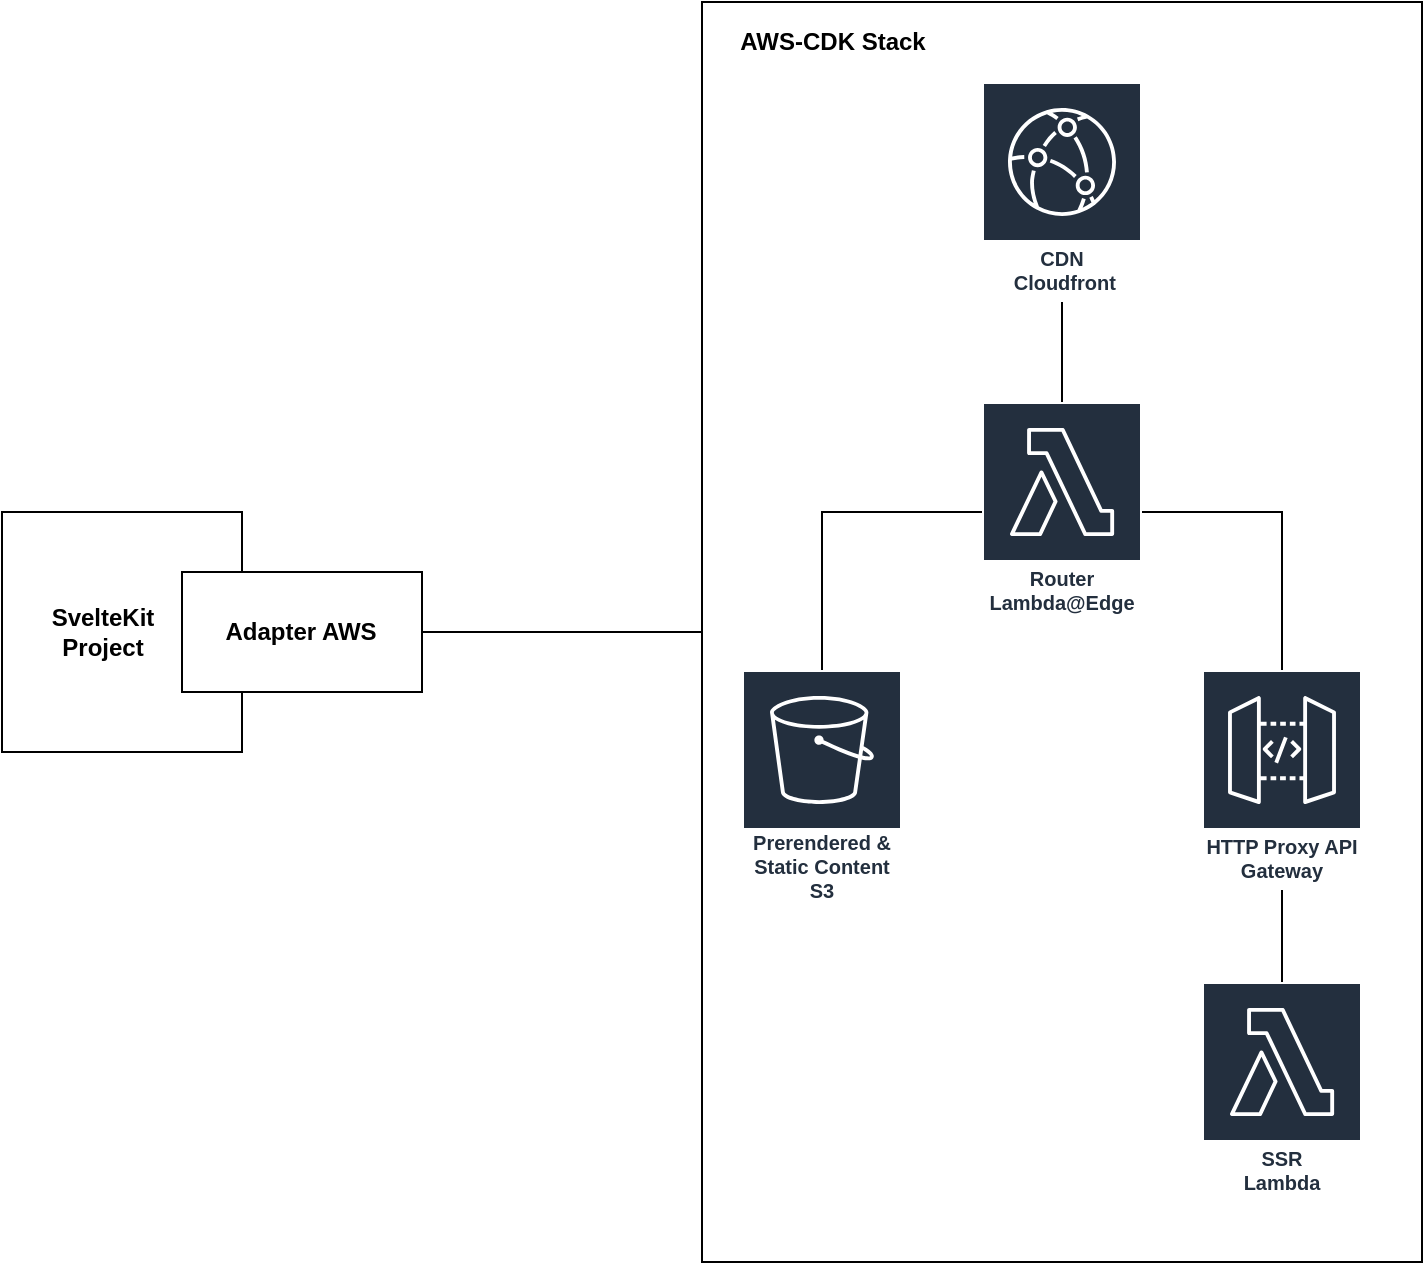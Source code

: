 <mxfile version="16.5.1" type="device"><diagram id="Ht1M8jgEwFfnCIfOTk4-" name="Page-1"><mxGraphModel dx="1106" dy="997" grid="1" gridSize="10" guides="1" tooltips="1" connect="1" arrows="1" fold="1" page="1" pageScale="1" pageWidth="1169" pageHeight="827" math="0" shadow="0"><root><mxCell id="0"/><mxCell id="1" parent="0"/><mxCell id="ulep6MaeRu_wHvCxp79e-1" value="" style="rounded=0;whiteSpace=wrap;html=1;" vertex="1" parent="1"><mxGeometry x="200" y="345" width="120" height="120" as="geometry"/></mxCell><mxCell id="ulep6MaeRu_wHvCxp79e-19" style="edgeStyle=orthogonalEdgeStyle;rounded=0;orthogonalLoop=1;jettySize=auto;html=1;endArrow=none;endFill=0;" edge="1" parent="1" source="ulep6MaeRu_wHvCxp79e-2" target="ulep6MaeRu_wHvCxp79e-5"><mxGeometry relative="1" as="geometry"/></mxCell><mxCell id="ulep6MaeRu_wHvCxp79e-2" value="" style="rounded=0;whiteSpace=wrap;html=1;" vertex="1" parent="1"><mxGeometry x="290" y="375" width="120" height="60" as="geometry"/></mxCell><mxCell id="ulep6MaeRu_wHvCxp79e-3" value="Adapter AWS" style="text;html=1;resizable=0;autosize=1;align=center;verticalAlign=middle;points=[];fillColor=none;strokeColor=none;rounded=0;fontStyle=1" vertex="1" parent="1"><mxGeometry x="304" y="395" width="90" height="20" as="geometry"/></mxCell><mxCell id="ulep6MaeRu_wHvCxp79e-4" value="SvelteKit&lt;br&gt;Project" style="text;html=1;resizable=0;autosize=1;align=center;verticalAlign=middle;points=[];fillColor=none;strokeColor=none;rounded=0;fontStyle=1" vertex="1" parent="1"><mxGeometry x="215" y="390" width="70" height="30" as="geometry"/></mxCell><mxCell id="ulep6MaeRu_wHvCxp79e-5" value="" style="rounded=0;whiteSpace=wrap;html=1;" vertex="1" parent="1"><mxGeometry x="550" y="90" width="360" height="630" as="geometry"/></mxCell><mxCell id="ulep6MaeRu_wHvCxp79e-6" value="AWS-CDK Stack" style="text;html=1;resizable=0;autosize=1;align=center;verticalAlign=middle;points=[];fillColor=none;strokeColor=none;rounded=0;fontStyle=1" vertex="1" parent="1"><mxGeometry x="560" y="100" width="110" height="20" as="geometry"/></mxCell><mxCell id="ulep6MaeRu_wHvCxp79e-18" style="edgeStyle=orthogonalEdgeStyle;rounded=0;orthogonalLoop=1;jettySize=auto;html=1;endArrow=none;endFill=0;" edge="1" parent="1" source="ulep6MaeRu_wHvCxp79e-9" target="ulep6MaeRu_wHvCxp79e-12"><mxGeometry relative="1" as="geometry"/></mxCell><mxCell id="ulep6MaeRu_wHvCxp79e-9" value="CDN&lt;br&gt;&amp;nbsp;Cloudfront" style="sketch=0;outlineConnect=0;fontColor=#232F3E;gradientColor=none;strokeColor=#ffffff;fillColor=#232F3E;dashed=0;verticalLabelPosition=middle;verticalAlign=bottom;align=center;html=1;whiteSpace=wrap;fontSize=10;fontStyle=1;spacing=3;shape=mxgraph.aws4.productIcon;prIcon=mxgraph.aws4.cloudfront;" vertex="1" parent="1"><mxGeometry x="690" y="130" width="80" height="110" as="geometry"/></mxCell><mxCell id="ulep6MaeRu_wHvCxp79e-11" value="Prerendered &amp;amp; Static Content&lt;br&gt;S3" style="sketch=0;outlineConnect=0;fontColor=#232F3E;gradientColor=none;strokeColor=#ffffff;fillColor=#232F3E;dashed=0;verticalLabelPosition=middle;verticalAlign=bottom;align=center;html=1;whiteSpace=wrap;fontSize=10;fontStyle=1;spacing=3;shape=mxgraph.aws4.productIcon;prIcon=mxgraph.aws4.s3;" vertex="1" parent="1"><mxGeometry x="570" y="424" width="80" height="120" as="geometry"/></mxCell><mxCell id="ulep6MaeRu_wHvCxp79e-16" style="edgeStyle=orthogonalEdgeStyle;rounded=0;orthogonalLoop=1;jettySize=auto;html=1;endArrow=none;endFill=0;" edge="1" parent="1" source="ulep6MaeRu_wHvCxp79e-12" target="ulep6MaeRu_wHvCxp79e-13"><mxGeometry relative="1" as="geometry"/></mxCell><mxCell id="ulep6MaeRu_wHvCxp79e-17" style="edgeStyle=orthogonalEdgeStyle;rounded=0;orthogonalLoop=1;jettySize=auto;html=1;endArrow=none;endFill=0;" edge="1" parent="1" source="ulep6MaeRu_wHvCxp79e-12" target="ulep6MaeRu_wHvCxp79e-11"><mxGeometry relative="1" as="geometry"/></mxCell><mxCell id="ulep6MaeRu_wHvCxp79e-12" value="Router&lt;br&gt;Lambda@Edge" style="sketch=0;outlineConnect=0;fontColor=#232F3E;gradientColor=none;strokeColor=#ffffff;fillColor=#232F3E;dashed=0;verticalLabelPosition=middle;verticalAlign=bottom;align=center;html=1;whiteSpace=wrap;fontSize=10;fontStyle=1;spacing=3;shape=mxgraph.aws4.productIcon;prIcon=mxgraph.aws4.lambda;" vertex="1" parent="1"><mxGeometry x="690" y="290" width="80" height="110" as="geometry"/></mxCell><mxCell id="ulep6MaeRu_wHvCxp79e-15" style="edgeStyle=orthogonalEdgeStyle;rounded=0;orthogonalLoop=1;jettySize=auto;html=1;endArrow=none;endFill=0;" edge="1" parent="1" source="ulep6MaeRu_wHvCxp79e-13" target="ulep6MaeRu_wHvCxp79e-14"><mxGeometry relative="1" as="geometry"/></mxCell><mxCell id="ulep6MaeRu_wHvCxp79e-13" value="HTTP Proxy API Gateway" style="sketch=0;outlineConnect=0;fontColor=#232F3E;gradientColor=none;strokeColor=#ffffff;fillColor=#232F3E;dashed=0;verticalLabelPosition=middle;verticalAlign=bottom;align=center;html=1;whiteSpace=wrap;fontSize=10;fontStyle=1;spacing=3;shape=mxgraph.aws4.productIcon;prIcon=mxgraph.aws4.api_gateway;" vertex="1" parent="1"><mxGeometry x="800" y="424" width="80" height="110" as="geometry"/></mxCell><mxCell id="ulep6MaeRu_wHvCxp79e-14" value="SSR&lt;br&gt;Lambda" style="sketch=0;outlineConnect=0;fontColor=#232F3E;gradientColor=none;strokeColor=#ffffff;fillColor=#232F3E;dashed=0;verticalLabelPosition=middle;verticalAlign=bottom;align=center;html=1;whiteSpace=wrap;fontSize=10;fontStyle=1;spacing=3;shape=mxgraph.aws4.productIcon;prIcon=mxgraph.aws4.lambda;" vertex="1" parent="1"><mxGeometry x="800" y="580" width="80" height="110" as="geometry"/></mxCell></root></mxGraphModel></diagram></mxfile>